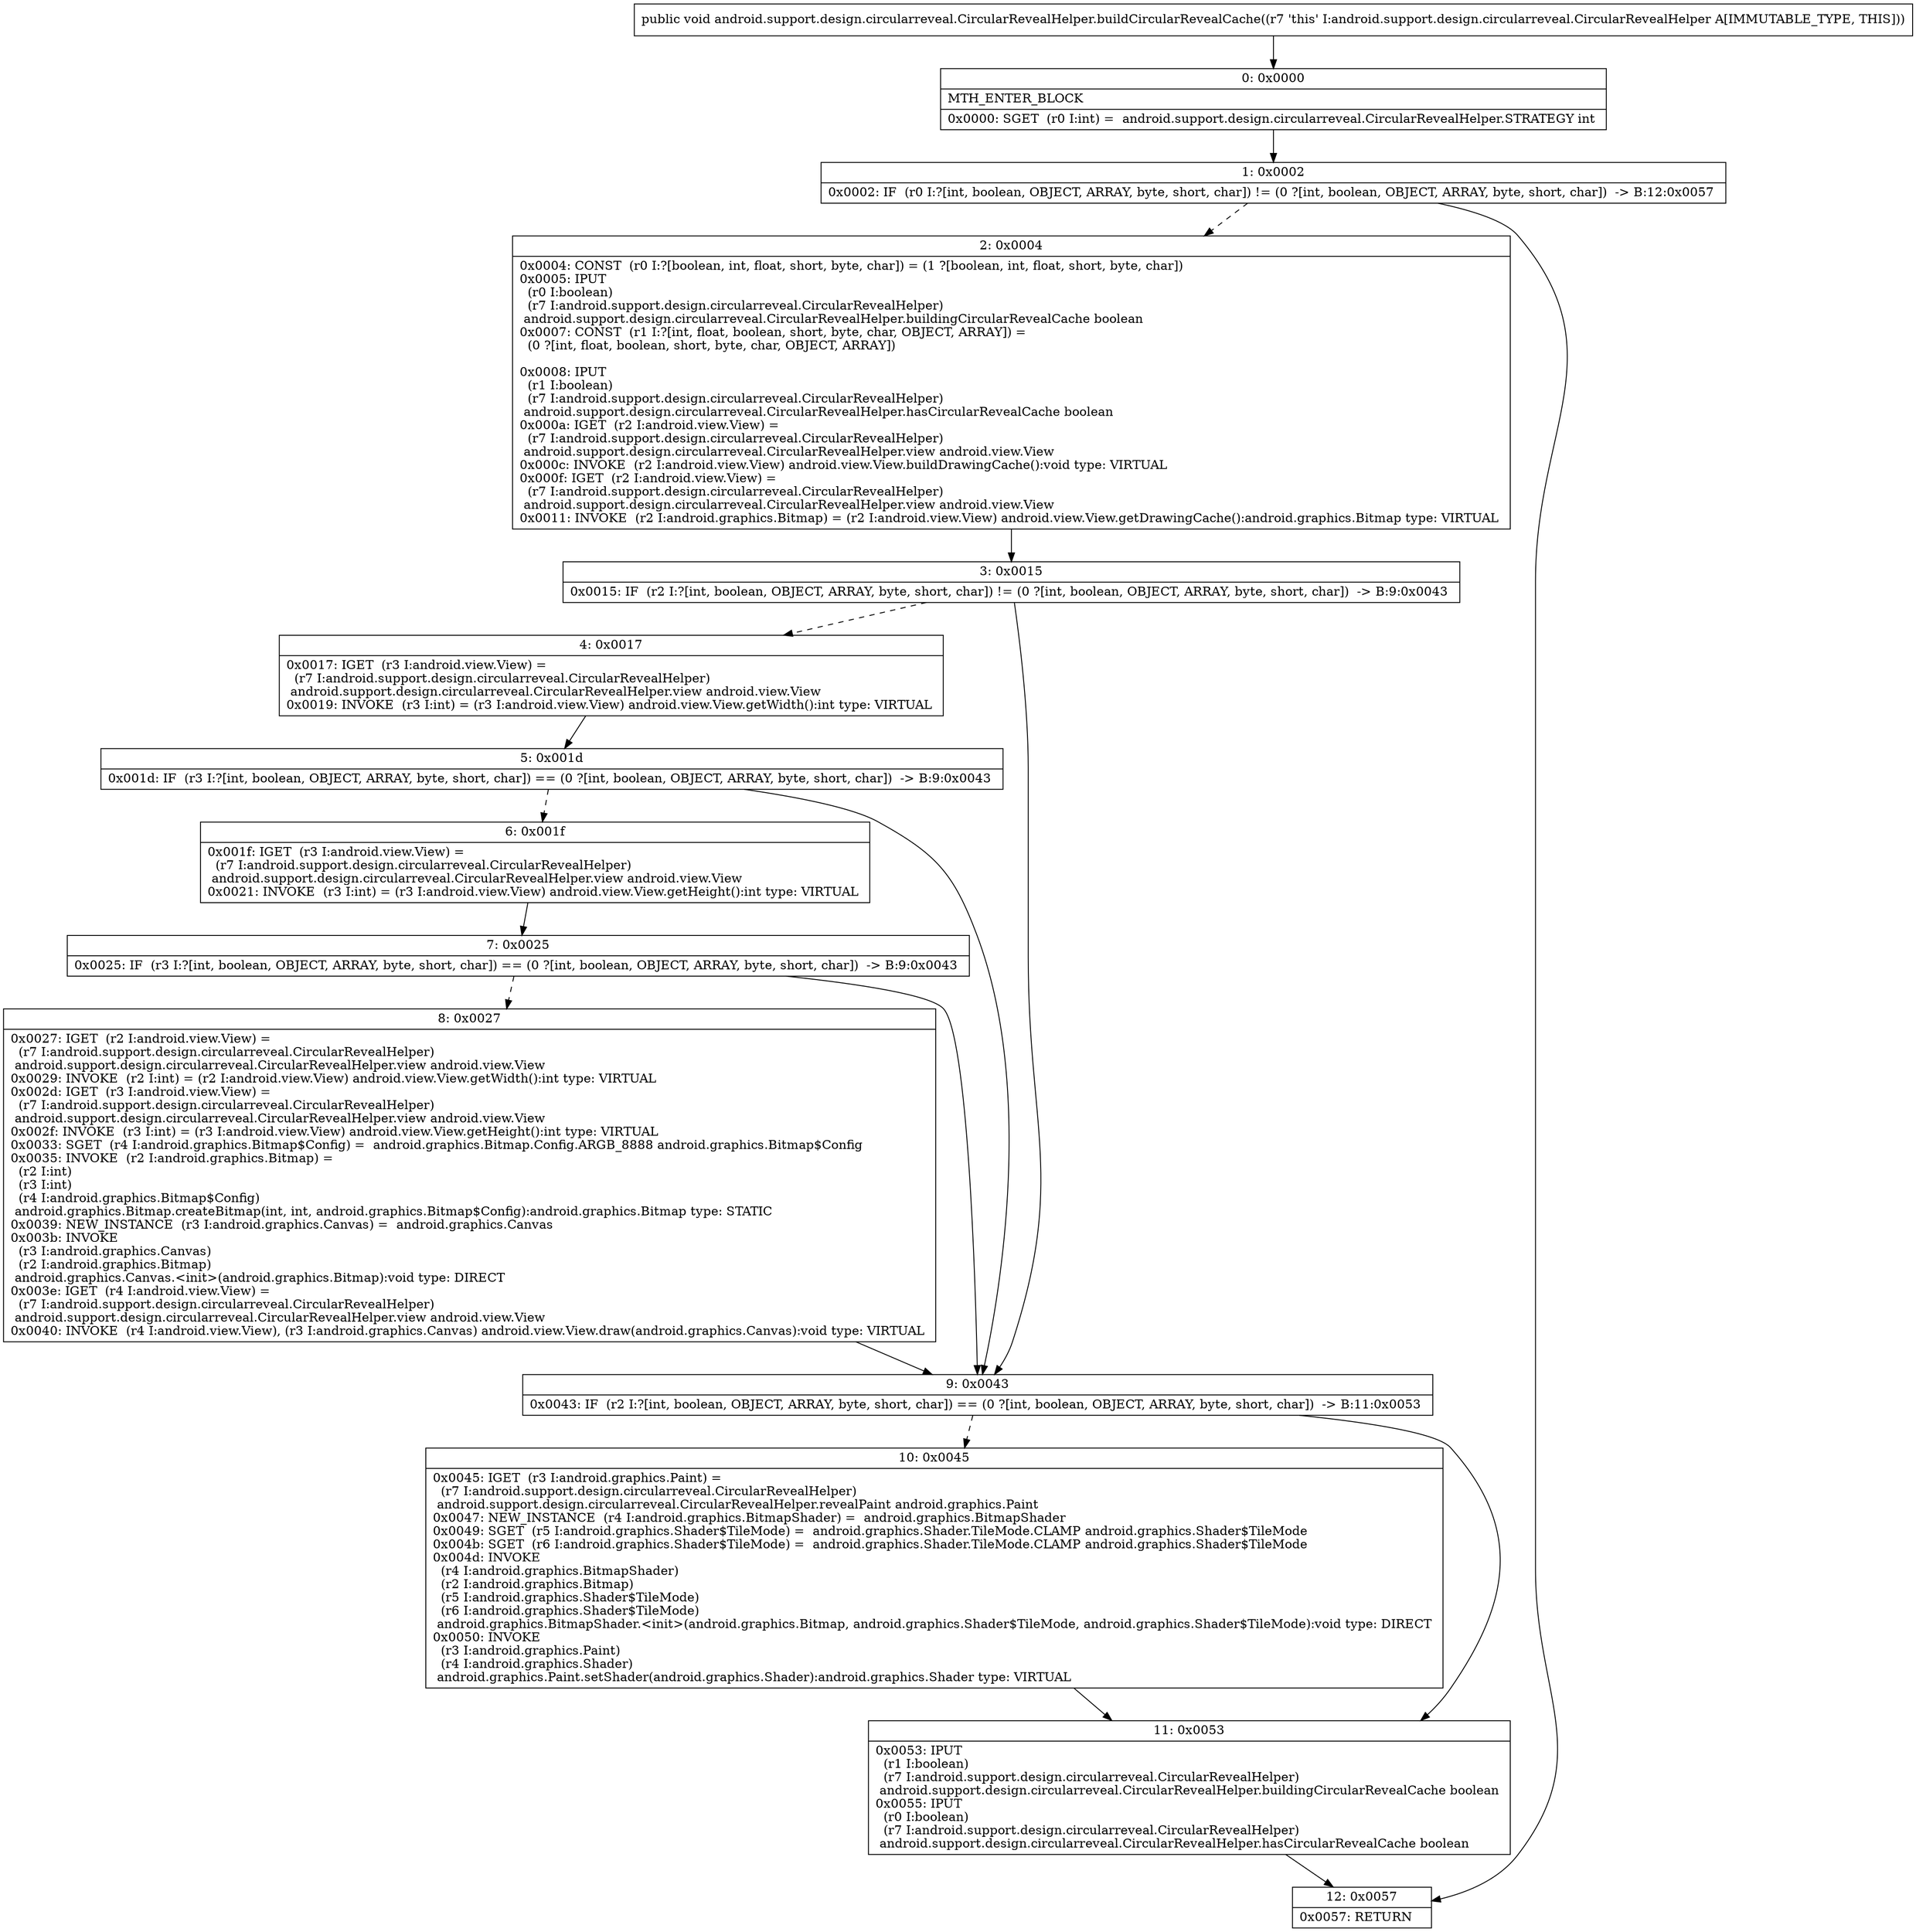 digraph "CFG forandroid.support.design.circularreveal.CircularRevealHelper.buildCircularRevealCache()V" {
Node_0 [shape=record,label="{0\:\ 0x0000|MTH_ENTER_BLOCK\l|0x0000: SGET  (r0 I:int) =  android.support.design.circularreveal.CircularRevealHelper.STRATEGY int \l}"];
Node_1 [shape=record,label="{1\:\ 0x0002|0x0002: IF  (r0 I:?[int, boolean, OBJECT, ARRAY, byte, short, char]) != (0 ?[int, boolean, OBJECT, ARRAY, byte, short, char])  \-\> B:12:0x0057 \l}"];
Node_2 [shape=record,label="{2\:\ 0x0004|0x0004: CONST  (r0 I:?[boolean, int, float, short, byte, char]) = (1 ?[boolean, int, float, short, byte, char]) \l0x0005: IPUT  \l  (r0 I:boolean)\l  (r7 I:android.support.design.circularreveal.CircularRevealHelper)\l android.support.design.circularreveal.CircularRevealHelper.buildingCircularRevealCache boolean \l0x0007: CONST  (r1 I:?[int, float, boolean, short, byte, char, OBJECT, ARRAY]) = \l  (0 ?[int, float, boolean, short, byte, char, OBJECT, ARRAY])\l \l0x0008: IPUT  \l  (r1 I:boolean)\l  (r7 I:android.support.design.circularreveal.CircularRevealHelper)\l android.support.design.circularreveal.CircularRevealHelper.hasCircularRevealCache boolean \l0x000a: IGET  (r2 I:android.view.View) = \l  (r7 I:android.support.design.circularreveal.CircularRevealHelper)\l android.support.design.circularreveal.CircularRevealHelper.view android.view.View \l0x000c: INVOKE  (r2 I:android.view.View) android.view.View.buildDrawingCache():void type: VIRTUAL \l0x000f: IGET  (r2 I:android.view.View) = \l  (r7 I:android.support.design.circularreveal.CircularRevealHelper)\l android.support.design.circularreveal.CircularRevealHelper.view android.view.View \l0x0011: INVOKE  (r2 I:android.graphics.Bitmap) = (r2 I:android.view.View) android.view.View.getDrawingCache():android.graphics.Bitmap type: VIRTUAL \l}"];
Node_3 [shape=record,label="{3\:\ 0x0015|0x0015: IF  (r2 I:?[int, boolean, OBJECT, ARRAY, byte, short, char]) != (0 ?[int, boolean, OBJECT, ARRAY, byte, short, char])  \-\> B:9:0x0043 \l}"];
Node_4 [shape=record,label="{4\:\ 0x0017|0x0017: IGET  (r3 I:android.view.View) = \l  (r7 I:android.support.design.circularreveal.CircularRevealHelper)\l android.support.design.circularreveal.CircularRevealHelper.view android.view.View \l0x0019: INVOKE  (r3 I:int) = (r3 I:android.view.View) android.view.View.getWidth():int type: VIRTUAL \l}"];
Node_5 [shape=record,label="{5\:\ 0x001d|0x001d: IF  (r3 I:?[int, boolean, OBJECT, ARRAY, byte, short, char]) == (0 ?[int, boolean, OBJECT, ARRAY, byte, short, char])  \-\> B:9:0x0043 \l}"];
Node_6 [shape=record,label="{6\:\ 0x001f|0x001f: IGET  (r3 I:android.view.View) = \l  (r7 I:android.support.design.circularreveal.CircularRevealHelper)\l android.support.design.circularreveal.CircularRevealHelper.view android.view.View \l0x0021: INVOKE  (r3 I:int) = (r3 I:android.view.View) android.view.View.getHeight():int type: VIRTUAL \l}"];
Node_7 [shape=record,label="{7\:\ 0x0025|0x0025: IF  (r3 I:?[int, boolean, OBJECT, ARRAY, byte, short, char]) == (0 ?[int, boolean, OBJECT, ARRAY, byte, short, char])  \-\> B:9:0x0043 \l}"];
Node_8 [shape=record,label="{8\:\ 0x0027|0x0027: IGET  (r2 I:android.view.View) = \l  (r7 I:android.support.design.circularreveal.CircularRevealHelper)\l android.support.design.circularreveal.CircularRevealHelper.view android.view.View \l0x0029: INVOKE  (r2 I:int) = (r2 I:android.view.View) android.view.View.getWidth():int type: VIRTUAL \l0x002d: IGET  (r3 I:android.view.View) = \l  (r7 I:android.support.design.circularreveal.CircularRevealHelper)\l android.support.design.circularreveal.CircularRevealHelper.view android.view.View \l0x002f: INVOKE  (r3 I:int) = (r3 I:android.view.View) android.view.View.getHeight():int type: VIRTUAL \l0x0033: SGET  (r4 I:android.graphics.Bitmap$Config) =  android.graphics.Bitmap.Config.ARGB_8888 android.graphics.Bitmap$Config \l0x0035: INVOKE  (r2 I:android.graphics.Bitmap) = \l  (r2 I:int)\l  (r3 I:int)\l  (r4 I:android.graphics.Bitmap$Config)\l android.graphics.Bitmap.createBitmap(int, int, android.graphics.Bitmap$Config):android.graphics.Bitmap type: STATIC \l0x0039: NEW_INSTANCE  (r3 I:android.graphics.Canvas) =  android.graphics.Canvas \l0x003b: INVOKE  \l  (r3 I:android.graphics.Canvas)\l  (r2 I:android.graphics.Bitmap)\l android.graphics.Canvas.\<init\>(android.graphics.Bitmap):void type: DIRECT \l0x003e: IGET  (r4 I:android.view.View) = \l  (r7 I:android.support.design.circularreveal.CircularRevealHelper)\l android.support.design.circularreveal.CircularRevealHelper.view android.view.View \l0x0040: INVOKE  (r4 I:android.view.View), (r3 I:android.graphics.Canvas) android.view.View.draw(android.graphics.Canvas):void type: VIRTUAL \l}"];
Node_9 [shape=record,label="{9\:\ 0x0043|0x0043: IF  (r2 I:?[int, boolean, OBJECT, ARRAY, byte, short, char]) == (0 ?[int, boolean, OBJECT, ARRAY, byte, short, char])  \-\> B:11:0x0053 \l}"];
Node_10 [shape=record,label="{10\:\ 0x0045|0x0045: IGET  (r3 I:android.graphics.Paint) = \l  (r7 I:android.support.design.circularreveal.CircularRevealHelper)\l android.support.design.circularreveal.CircularRevealHelper.revealPaint android.graphics.Paint \l0x0047: NEW_INSTANCE  (r4 I:android.graphics.BitmapShader) =  android.graphics.BitmapShader \l0x0049: SGET  (r5 I:android.graphics.Shader$TileMode) =  android.graphics.Shader.TileMode.CLAMP android.graphics.Shader$TileMode \l0x004b: SGET  (r6 I:android.graphics.Shader$TileMode) =  android.graphics.Shader.TileMode.CLAMP android.graphics.Shader$TileMode \l0x004d: INVOKE  \l  (r4 I:android.graphics.BitmapShader)\l  (r2 I:android.graphics.Bitmap)\l  (r5 I:android.graphics.Shader$TileMode)\l  (r6 I:android.graphics.Shader$TileMode)\l android.graphics.BitmapShader.\<init\>(android.graphics.Bitmap, android.graphics.Shader$TileMode, android.graphics.Shader$TileMode):void type: DIRECT \l0x0050: INVOKE  \l  (r3 I:android.graphics.Paint)\l  (r4 I:android.graphics.Shader)\l android.graphics.Paint.setShader(android.graphics.Shader):android.graphics.Shader type: VIRTUAL \l}"];
Node_11 [shape=record,label="{11\:\ 0x0053|0x0053: IPUT  \l  (r1 I:boolean)\l  (r7 I:android.support.design.circularreveal.CircularRevealHelper)\l android.support.design.circularreveal.CircularRevealHelper.buildingCircularRevealCache boolean \l0x0055: IPUT  \l  (r0 I:boolean)\l  (r7 I:android.support.design.circularreveal.CircularRevealHelper)\l android.support.design.circularreveal.CircularRevealHelper.hasCircularRevealCache boolean \l}"];
Node_12 [shape=record,label="{12\:\ 0x0057|0x0057: RETURN   \l}"];
MethodNode[shape=record,label="{public void android.support.design.circularreveal.CircularRevealHelper.buildCircularRevealCache((r7 'this' I:android.support.design.circularreveal.CircularRevealHelper A[IMMUTABLE_TYPE, THIS])) }"];
MethodNode -> Node_0;
Node_0 -> Node_1;
Node_1 -> Node_2[style=dashed];
Node_1 -> Node_12;
Node_2 -> Node_3;
Node_3 -> Node_4[style=dashed];
Node_3 -> Node_9;
Node_4 -> Node_5;
Node_5 -> Node_6[style=dashed];
Node_5 -> Node_9;
Node_6 -> Node_7;
Node_7 -> Node_8[style=dashed];
Node_7 -> Node_9;
Node_8 -> Node_9;
Node_9 -> Node_10[style=dashed];
Node_9 -> Node_11;
Node_10 -> Node_11;
Node_11 -> Node_12;
}

